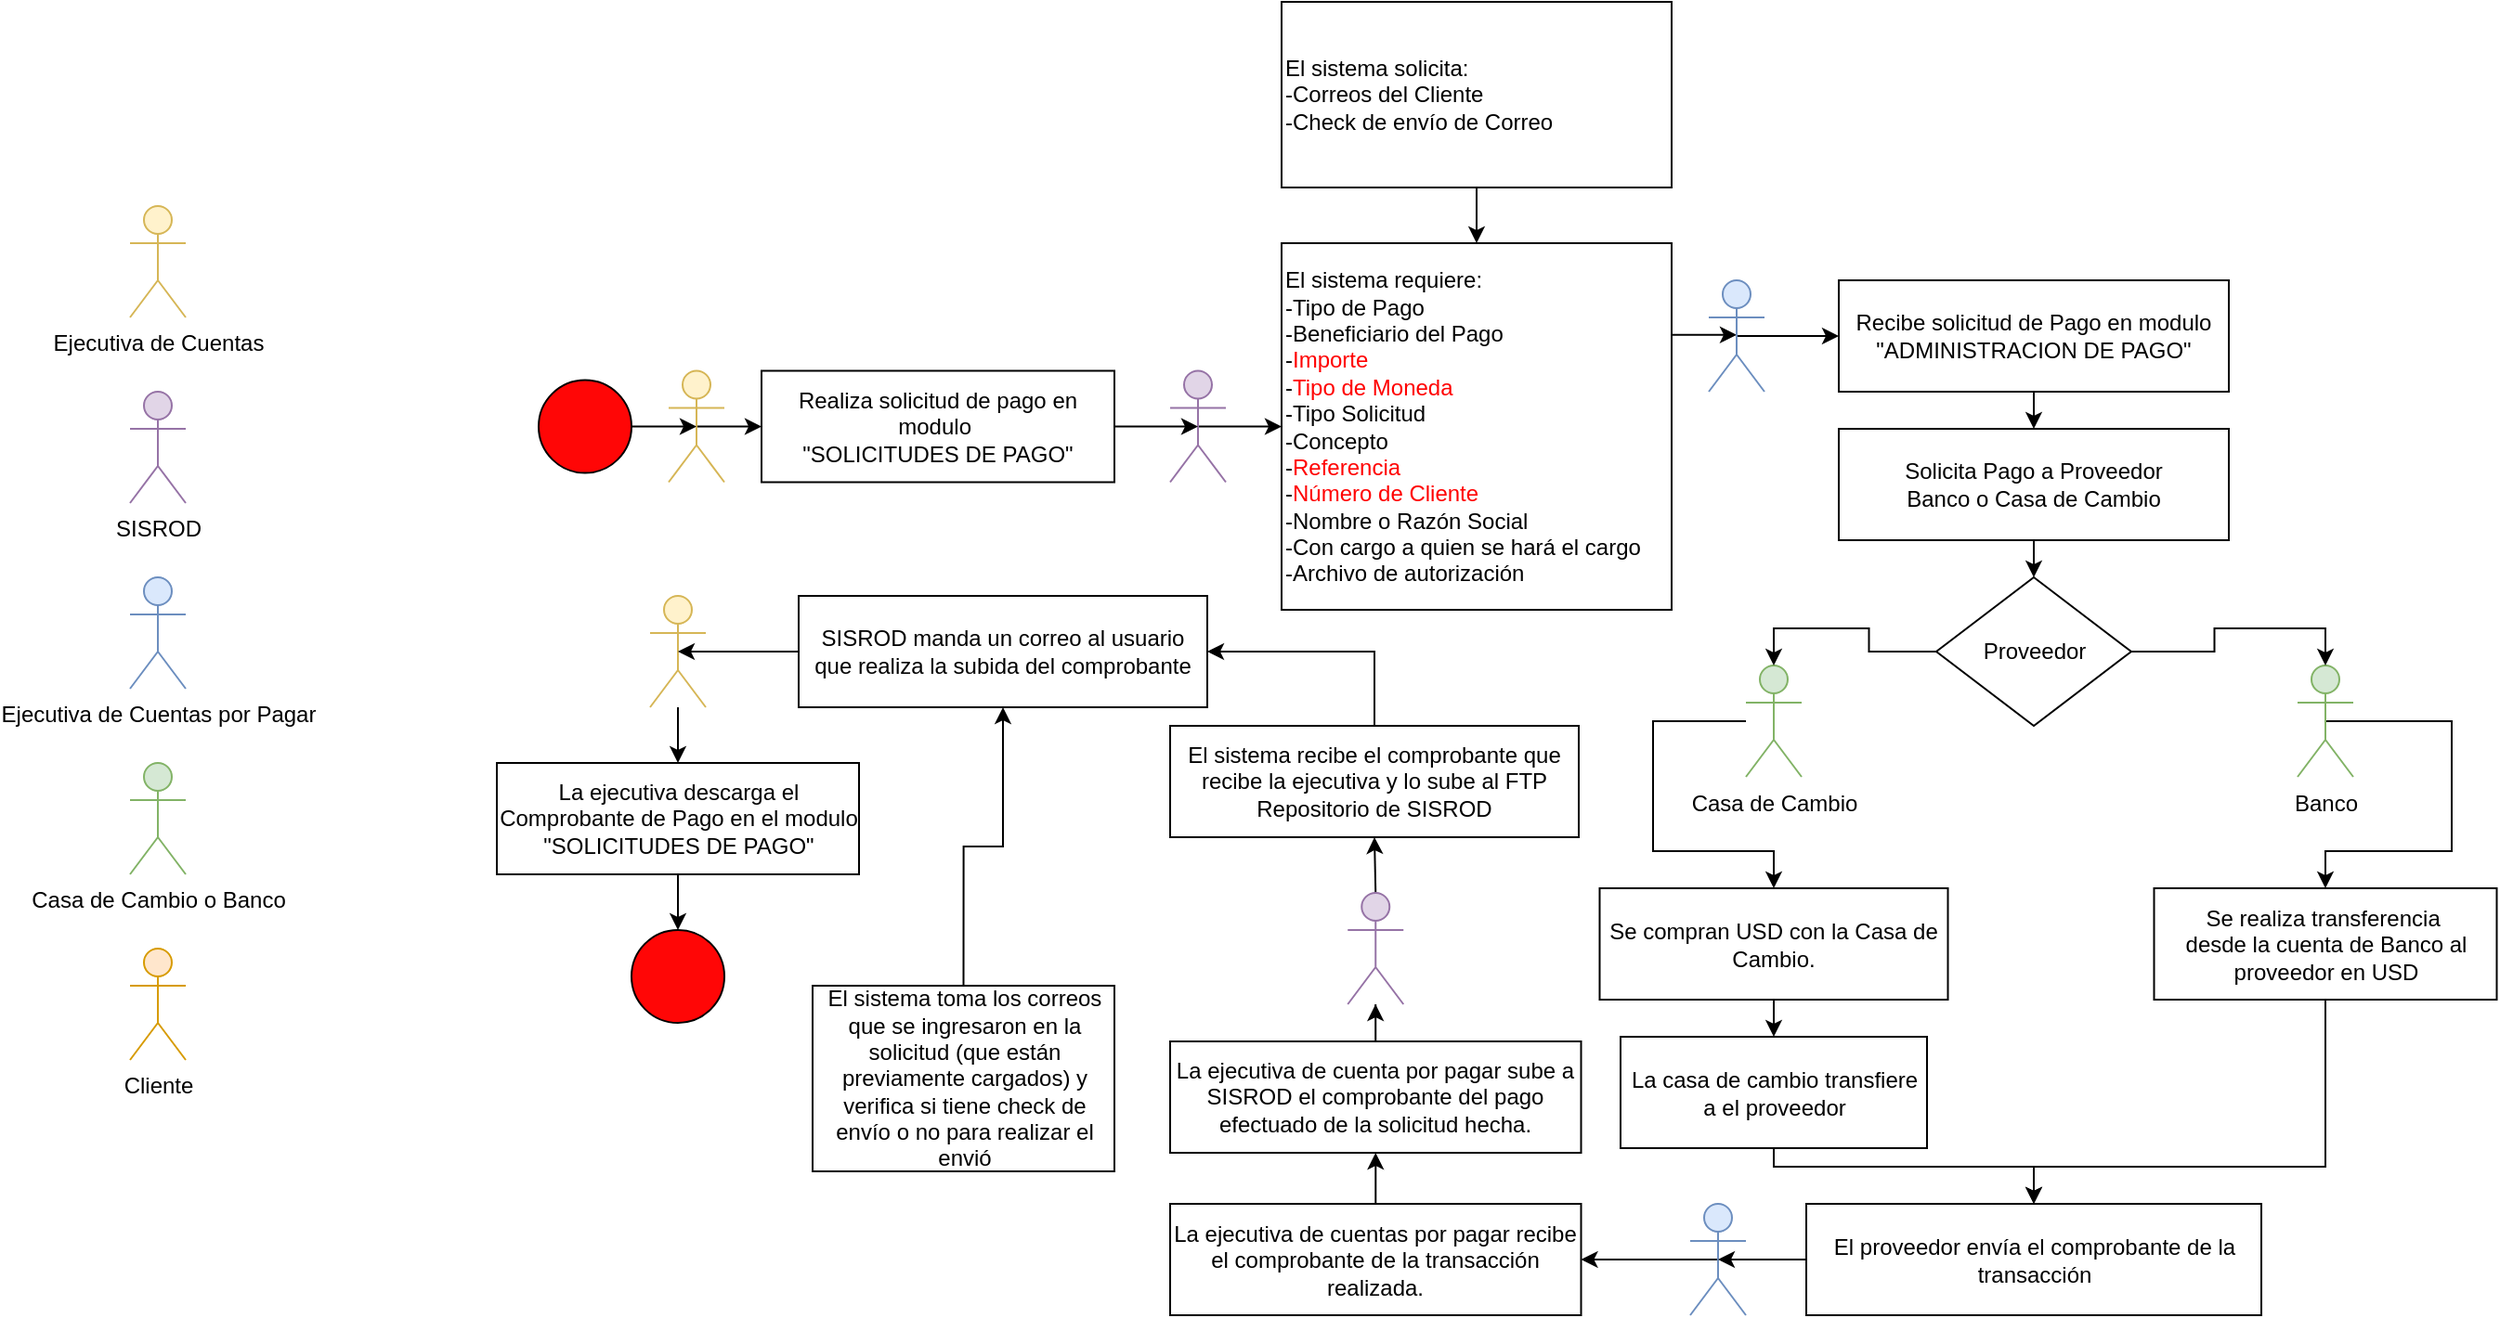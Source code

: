 <mxfile version="28.0.6">
  <diagram name="Página-1" id="fSLntLZWWzskeUeGJDDW">
    <mxGraphModel dx="3080" dy="749" grid="1" gridSize="10" guides="1" tooltips="1" connect="1" arrows="1" fold="1" page="1" pageScale="1" pageWidth="827" pageHeight="1169" math="0" shadow="0">
      <root>
        <mxCell id="0" />
        <mxCell id="1" parent="0" />
        <mxCell id="eKjJmJwSCdcL-WDxgkLK-1" value="" style="ellipse;whiteSpace=wrap;html=1;aspect=fixed;fillColor=#FF0606;" parent="1" vertex="1">
          <mxGeometry x="-1360" y="223.75" width="50" height="50" as="geometry" />
        </mxCell>
        <mxCell id="eKjJmJwSCdcL-WDxgkLK-56" style="edgeStyle=orthogonalEdgeStyle;rounded=0;orthogonalLoop=1;jettySize=auto;html=1;" parent="1" source="eKjJmJwSCdcL-WDxgkLK-2" target="eKjJmJwSCdcL-WDxgkLK-54" edge="1">
          <mxGeometry relative="1" as="geometry" />
        </mxCell>
        <mxCell id="eKjJmJwSCdcL-WDxgkLK-2" value="" style="shape=umlActor;verticalLabelPosition=bottom;verticalAlign=top;html=1;outlineConnect=0;fillColor=#fff2cc;strokeColor=#d6b656;" parent="1" vertex="1">
          <mxGeometry x="-1300" y="340" width="30" height="60" as="geometry" />
        </mxCell>
        <mxCell id="eKjJmJwSCdcL-WDxgkLK-10" style="edgeStyle=orthogonalEdgeStyle;rounded=0;orthogonalLoop=1;jettySize=auto;html=1;exitX=0.5;exitY=0.5;exitDx=0;exitDy=0;exitPerimeter=0;entryX=0;entryY=0.5;entryDx=0;entryDy=0;" parent="1" source="eKjJmJwSCdcL-WDxgkLK-3" target="eKjJmJwSCdcL-WDxgkLK-4" edge="1">
          <mxGeometry relative="1" as="geometry" />
        </mxCell>
        <mxCell id="eKjJmJwSCdcL-WDxgkLK-3" value="" style="shape=umlActor;verticalLabelPosition=bottom;verticalAlign=top;html=1;outlineConnect=0;fillColor=#fff2cc;strokeColor=#d6b656;" parent="1" vertex="1">
          <mxGeometry x="-1290" y="218.75" width="30" height="60" as="geometry" />
        </mxCell>
        <mxCell id="eKjJmJwSCdcL-WDxgkLK-4" value="&lt;div style=&quot;&quot;&gt;Realiza solicitud de pago en modulo&amp;nbsp;&lt;/div&gt;&lt;div style=&quot;&quot;&gt;&quot;SOLICITUDES DE PAGO&quot;&lt;br&gt;&lt;/div&gt;" style="rounded=0;whiteSpace=wrap;html=1;" parent="1" vertex="1">
          <mxGeometry x="-1240" y="218.75" width="190" height="60" as="geometry" />
        </mxCell>
        <mxCell id="eKjJmJwSCdcL-WDxgkLK-5" value="SISROD" style="shape=umlActor;verticalLabelPosition=bottom;verticalAlign=top;html=1;outlineConnect=0;fillColor=#e1d5e7;strokeColor=#9673a6;" parent="1" vertex="1">
          <mxGeometry x="-1580" y="230" width="30" height="60" as="geometry" />
        </mxCell>
        <mxCell id="eKjJmJwSCdcL-WDxgkLK-6" value="Ejecutiva de Cuentas por Pagar" style="shape=umlActor;verticalLabelPosition=bottom;verticalAlign=top;html=1;outlineConnect=0;fillColor=#dae8fc;strokeColor=#6c8ebf;" parent="1" vertex="1">
          <mxGeometry x="-1580" y="330" width="30" height="60" as="geometry" />
        </mxCell>
        <mxCell id="eKjJmJwSCdcL-WDxgkLK-12" style="edgeStyle=orthogonalEdgeStyle;rounded=0;orthogonalLoop=1;jettySize=auto;html=1;exitX=0.5;exitY=0.5;exitDx=0;exitDy=0;exitPerimeter=0;entryX=0;entryY=0.5;entryDx=0;entryDy=0;" parent="1" source="eKjJmJwSCdcL-WDxgkLK-7" target="eKjJmJwSCdcL-WDxgkLK-8" edge="1">
          <mxGeometry relative="1" as="geometry" />
        </mxCell>
        <mxCell id="eKjJmJwSCdcL-WDxgkLK-7" value="" style="shape=umlActor;verticalLabelPosition=bottom;verticalAlign=top;html=1;outlineConnect=0;fillColor=#e1d5e7;strokeColor=#9673a6;" parent="1" vertex="1">
          <mxGeometry x="-1020" y="218.75" width="30" height="60" as="geometry" />
        </mxCell>
        <mxCell id="eKjJmJwSCdcL-WDxgkLK-18" style="edgeStyle=orthogonalEdgeStyle;rounded=0;orthogonalLoop=1;jettySize=auto;html=1;exitX=1;exitY=0.25;exitDx=0;exitDy=0;entryX=0.5;entryY=0.5;entryDx=0;entryDy=0;entryPerimeter=0;" parent="1" source="eKjJmJwSCdcL-WDxgkLK-8" target="eKjJmJwSCdcL-WDxgkLK-15" edge="1">
          <mxGeometry relative="1" as="geometry" />
        </mxCell>
        <mxCell id="eKjJmJwSCdcL-WDxgkLK-8" value="&lt;div style=&quot;&quot;&gt;&lt;span style=&quot;background-color: transparent; color: light-dark(rgb(0, 0, 0), rgb(255, 255, 255));&quot;&gt;El sistema requiere:&lt;/span&gt;&lt;/div&gt;&lt;span style=&quot;background-color: transparent; color: light-dark(rgb(0, 0, 0), rgb(255, 255, 255));&quot;&gt;&lt;div style=&quot;&quot;&gt;&lt;span style=&quot;background-color: transparent; color: light-dark(rgb(0, 0, 0), rgb(255, 255, 255));&quot;&gt;-Tipo de Pago&lt;/span&gt;&lt;/div&gt;&lt;/span&gt;&lt;span style=&quot;background-color: transparent; color: light-dark(rgb(0, 0, 0), rgb(255, 255, 255));&quot;&gt;&lt;div style=&quot;&quot;&gt;&lt;span style=&quot;background-color: transparent; color: light-dark(rgb(0, 0, 0), rgb(255, 255, 255));&quot;&gt;-Beneficiario del Pago&lt;/span&gt;&lt;/div&gt;&lt;/span&gt;&lt;span style=&quot;background-color: transparent; color: light-dark(rgb(0, 0, 0), rgb(255, 255, 255));&quot;&gt;&lt;div style=&quot;&quot;&gt;&lt;span style=&quot;background-color: transparent; color: light-dark(rgb(0, 0, 0), rgb(255, 255, 255));&quot;&gt;-&lt;/span&gt;&lt;font style=&quot;background-color: transparent; color: rgb(255, 0, 0);&quot;&gt;Importe&lt;/font&gt;&lt;/div&gt;&lt;/span&gt;&lt;span style=&quot;background-color: transparent; color: light-dark(rgb(0, 0, 0), rgb(255, 255, 255));&quot;&gt;&lt;div style=&quot;&quot;&gt;&lt;span style=&quot;background-color: transparent; color: light-dark(rgb(0, 0, 0), rgb(255, 255, 255));&quot;&gt;-&lt;/span&gt;&lt;span style=&quot;background-color: transparent; color: light-dark(rgb(0, 0, 0), rgb(255, 255, 255));&quot;&gt;&lt;font style=&quot;color: light-dark(rgb(255, 0, 0), rgb(255, 255, 255));&quot;&gt;Tipo de Moneda&lt;/font&gt;&lt;/span&gt;&lt;/div&gt;&lt;/span&gt;&lt;span style=&quot;color: light-dark(rgb(0, 0, 0), rgb(237, 237, 237)); background-color: transparent;&quot;&gt;&lt;div style=&quot;&quot;&gt;&lt;span style=&quot;background-color: transparent; color: light-dark(rgb(0, 0, 0), rgb(237, 237, 237));&quot;&gt;-Tipo Solicitud&amp;nbsp;&lt;/span&gt;&lt;/div&gt;&lt;/span&gt;&lt;span style=&quot;background-color: transparent; color: light-dark(rgb(0, 0, 0), rgb(255, 255, 255));&quot;&gt;&lt;div style=&quot;&quot;&gt;&lt;span style=&quot;background-color: transparent; color: light-dark(rgb(0, 0, 0), rgb(255, 255, 255));&quot;&gt;-Concepto&lt;/span&gt;&lt;/div&gt;&lt;/span&gt;&lt;span style=&quot;background-color: transparent; color: light-dark(rgb(0, 0, 0), rgb(255, 255, 255));&quot;&gt;&lt;div style=&quot;&quot;&gt;&lt;span style=&quot;background-color: transparent; color: light-dark(rgb(0, 0, 0), rgb(255, 255, 255));&quot;&gt;-&lt;/span&gt;&lt;font style=&quot;background-color: transparent; color: rgb(255, 0, 0);&quot;&gt;Referencia&lt;/font&gt;&lt;/div&gt;&lt;/span&gt;&lt;span style=&quot;background-color: transparent; color: light-dark(rgb(0, 0, 0), rgb(255, 255, 255));&quot;&gt;&lt;div style=&quot;&quot;&gt;&lt;span style=&quot;background-color: transparent; color: light-dark(rgb(0, 0, 0), rgb(255, 255, 255));&quot;&gt;-&lt;/span&gt;&lt;font style=&quot;background-color: transparent; color: light-dark(rgb(255, 0, 0), rgb(237, 237, 237));&quot;&gt;Número de Cliente&lt;/font&gt;&lt;/div&gt;&lt;/span&gt;&lt;span style=&quot;background-color: transparent; color: light-dark(rgb(0, 0, 0), rgb(255, 255, 255));&quot;&gt;&lt;div style=&quot;&quot;&gt;&lt;span style=&quot;background-color: transparent; color: light-dark(rgb(0, 0, 0), rgb(255, 255, 255));&quot;&gt;-&lt;/span&gt;&lt;font style=&quot;background-color: transparent; color: light-dark(rgb(0, 0, 0), rgb(255, 255, 255));&quot;&gt;&lt;font style=&quot;color: light-dark(rgb(0, 0, 0), rgb(237, 237, 237));&quot;&gt;Nombre o Razón Social&lt;/font&gt;&lt;/font&gt;&lt;/div&gt;&lt;/span&gt;&lt;span style=&quot;color: light-dark(rgb(0, 0, 0), rgb(237, 237, 237)); background-color: transparent;&quot;&gt;&lt;div style=&quot;&quot;&gt;&lt;span style=&quot;background-color: transparent; color: light-dark(rgb(0, 0, 0), rgb(237, 237, 237));&quot;&gt;-Con cargo a quien se hará el cargo&lt;/span&gt;&lt;/div&gt;&lt;/span&gt;&lt;div style=&quot;&quot;&gt;-Archivo de autorización&lt;/div&gt;" style="rounded=0;whiteSpace=wrap;html=1;align=left;" parent="1" vertex="1">
          <mxGeometry x="-960" y="150" width="210" height="197.5" as="geometry" />
        </mxCell>
        <mxCell id="eKjJmJwSCdcL-WDxgkLK-9" style="edgeStyle=orthogonalEdgeStyle;rounded=0;orthogonalLoop=1;jettySize=auto;html=1;exitX=1;exitY=0.5;exitDx=0;exitDy=0;entryX=0.5;entryY=0.5;entryDx=0;entryDy=0;entryPerimeter=0;" parent="1" source="eKjJmJwSCdcL-WDxgkLK-1" target="eKjJmJwSCdcL-WDxgkLK-3" edge="1">
          <mxGeometry relative="1" as="geometry" />
        </mxCell>
        <mxCell id="eKjJmJwSCdcL-WDxgkLK-11" style="edgeStyle=orthogonalEdgeStyle;rounded=0;orthogonalLoop=1;jettySize=auto;html=1;exitX=1;exitY=0.5;exitDx=0;exitDy=0;entryX=0.5;entryY=0.5;entryDx=0;entryDy=0;entryPerimeter=0;" parent="1" source="eKjJmJwSCdcL-WDxgkLK-4" target="eKjJmJwSCdcL-WDxgkLK-7" edge="1">
          <mxGeometry relative="1" as="geometry" />
        </mxCell>
        <mxCell id="eKjJmJwSCdcL-WDxgkLK-13" value="Casa de Cambio o Banco" style="shape=umlActor;verticalLabelPosition=bottom;verticalAlign=top;html=1;outlineConnect=0;fillColor=#d5e8d4;strokeColor=#82b366;" parent="1" vertex="1">
          <mxGeometry x="-1580" y="430" width="30" height="60" as="geometry" />
        </mxCell>
        <mxCell id="eKjJmJwSCdcL-WDxgkLK-14" value="Cliente" style="shape=umlActor;verticalLabelPosition=bottom;verticalAlign=top;html=1;outlineConnect=0;fillColor=#ffe6cc;strokeColor=#d79b00;" parent="1" vertex="1">
          <mxGeometry x="-1580" y="530" width="30" height="60" as="geometry" />
        </mxCell>
        <mxCell id="eKjJmJwSCdcL-WDxgkLK-20" style="edgeStyle=orthogonalEdgeStyle;rounded=0;orthogonalLoop=1;jettySize=auto;html=1;exitX=0.5;exitY=0.5;exitDx=0;exitDy=0;exitPerimeter=0;" parent="1" source="eKjJmJwSCdcL-WDxgkLK-15" target="eKjJmJwSCdcL-WDxgkLK-19" edge="1">
          <mxGeometry relative="1" as="geometry" />
        </mxCell>
        <mxCell id="eKjJmJwSCdcL-WDxgkLK-15" value="" style="shape=umlActor;verticalLabelPosition=bottom;verticalAlign=top;html=1;outlineConnect=0;fillColor=#dae8fc;strokeColor=#6c8ebf;" parent="1" vertex="1">
          <mxGeometry x="-730" y="170" width="30" height="60" as="geometry" />
        </mxCell>
        <mxCell id="eKjJmJwSCdcL-WDxgkLK-23" style="edgeStyle=orthogonalEdgeStyle;rounded=0;orthogonalLoop=1;jettySize=auto;html=1;exitX=0.5;exitY=1;exitDx=0;exitDy=0;entryX=0.5;entryY=0;entryDx=0;entryDy=0;" parent="1" source="eKjJmJwSCdcL-WDxgkLK-19" target="eKjJmJwSCdcL-WDxgkLK-22" edge="1">
          <mxGeometry relative="1" as="geometry" />
        </mxCell>
        <mxCell id="eKjJmJwSCdcL-WDxgkLK-19" value="&lt;div&gt;Recibe solicitud de Pago en modulo &quot;ADMINISTRACION DE PAGO&quot;&lt;/div&gt;" style="rounded=0;whiteSpace=wrap;html=1;" parent="1" vertex="1">
          <mxGeometry x="-660" y="170" width="210" height="60" as="geometry" />
        </mxCell>
        <mxCell id="eKjJmJwSCdcL-WDxgkLK-21" value="Proveedor" style="rhombus;whiteSpace=wrap;html=1;" parent="1" vertex="1">
          <mxGeometry x="-607.5" y="330" width="105" height="80" as="geometry" />
        </mxCell>
        <mxCell id="eKjJmJwSCdcL-WDxgkLK-26" style="edgeStyle=orthogonalEdgeStyle;rounded=0;orthogonalLoop=1;jettySize=auto;html=1;exitX=0.5;exitY=1;exitDx=0;exitDy=0;entryX=0.5;entryY=0;entryDx=0;entryDy=0;" parent="1" source="eKjJmJwSCdcL-WDxgkLK-22" target="eKjJmJwSCdcL-WDxgkLK-21" edge="1">
          <mxGeometry relative="1" as="geometry" />
        </mxCell>
        <mxCell id="eKjJmJwSCdcL-WDxgkLK-22" value="Solicita Pago a Proveedor&lt;br&gt;Banco o Casa de Cambio" style="rounded=0;whiteSpace=wrap;html=1;" parent="1" vertex="1">
          <mxGeometry x="-660" y="250" width="210" height="60" as="geometry" />
        </mxCell>
        <mxCell id="eKjJmJwSCdcL-WDxgkLK-35" value="" style="edgeStyle=orthogonalEdgeStyle;rounded=0;orthogonalLoop=1;jettySize=auto;html=1;entryX=0.5;entryY=0;entryDx=0;entryDy=0;" parent="1" target="eKjJmJwSCdcL-WDxgkLK-29" edge="1">
          <mxGeometry relative="1" as="geometry">
            <mxPoint x="-710" y="407.5" as="sourcePoint" />
            <mxPoint x="-690" y="477.5" as="targetPoint" />
            <Array as="points">
              <mxPoint x="-760" y="407.5" />
              <mxPoint x="-760" y="477.5" />
              <mxPoint x="-695" y="477.5" />
            </Array>
          </mxGeometry>
        </mxCell>
        <mxCell id="eKjJmJwSCdcL-WDxgkLK-24" value="Casa de Cambio" style="shape=umlActor;verticalLabelPosition=bottom;verticalAlign=top;html=1;outlineConnect=0;fillColor=#d5e8d4;strokeColor=#82b366;" parent="1" vertex="1">
          <mxGeometry x="-710" y="377.5" width="30" height="60" as="geometry" />
        </mxCell>
        <mxCell id="eKjJmJwSCdcL-WDxgkLK-37" style="edgeStyle=orthogonalEdgeStyle;rounded=0;orthogonalLoop=1;jettySize=auto;html=1;exitX=0.5;exitY=0.5;exitDx=0;exitDy=0;exitPerimeter=0;entryX=0.5;entryY=0;entryDx=0;entryDy=0;" parent="1" source="eKjJmJwSCdcL-WDxgkLK-25" target="eKjJmJwSCdcL-WDxgkLK-36" edge="1">
          <mxGeometry relative="1" as="geometry">
            <Array as="points">
              <mxPoint x="-330" y="407.5" />
              <mxPoint x="-330" y="477.5" />
              <mxPoint x="-398" y="477.5" />
            </Array>
          </mxGeometry>
        </mxCell>
        <mxCell id="eKjJmJwSCdcL-WDxgkLK-25" value="Banco" style="shape=umlActor;verticalLabelPosition=bottom;verticalAlign=top;html=1;outlineConnect=0;fillColor=#d5e8d4;strokeColor=#82b366;" parent="1" vertex="1">
          <mxGeometry x="-413" y="377.5" width="30" height="60" as="geometry" />
        </mxCell>
        <mxCell id="eKjJmJwSCdcL-WDxgkLK-27" style="edgeStyle=orthogonalEdgeStyle;rounded=0;orthogonalLoop=1;jettySize=auto;html=1;exitX=0;exitY=0.5;exitDx=0;exitDy=0;entryX=0.5;entryY=0;entryDx=0;entryDy=0;entryPerimeter=0;" parent="1" source="eKjJmJwSCdcL-WDxgkLK-21" target="eKjJmJwSCdcL-WDxgkLK-24" edge="1">
          <mxGeometry relative="1" as="geometry" />
        </mxCell>
        <mxCell id="eKjJmJwSCdcL-WDxgkLK-28" style="edgeStyle=orthogonalEdgeStyle;rounded=0;orthogonalLoop=1;jettySize=auto;html=1;exitX=1;exitY=0.5;exitDx=0;exitDy=0;entryX=0.5;entryY=0;entryDx=0;entryDy=0;entryPerimeter=0;" parent="1" source="eKjJmJwSCdcL-WDxgkLK-21" target="eKjJmJwSCdcL-WDxgkLK-25" edge="1">
          <mxGeometry relative="1" as="geometry" />
        </mxCell>
        <mxCell id="eKjJmJwSCdcL-WDxgkLK-34" style="edgeStyle=orthogonalEdgeStyle;rounded=0;orthogonalLoop=1;jettySize=auto;html=1;exitX=0.5;exitY=1;exitDx=0;exitDy=0;entryX=0.5;entryY=0;entryDx=0;entryDy=0;" parent="1" source="eKjJmJwSCdcL-WDxgkLK-29" target="eKjJmJwSCdcL-WDxgkLK-31" edge="1">
          <mxGeometry relative="1" as="geometry" />
        </mxCell>
        <mxCell id="eKjJmJwSCdcL-WDxgkLK-29" value="Se compran USD con la Casa de Cambio." style="rounded=0;whiteSpace=wrap;html=1;" parent="1" vertex="1">
          <mxGeometry x="-788.75" y="497.5" width="187.5" height="60" as="geometry" />
        </mxCell>
        <mxCell id="eKjJmJwSCdcL-WDxgkLK-39" style="edgeStyle=orthogonalEdgeStyle;rounded=0;orthogonalLoop=1;jettySize=auto;html=1;exitX=0.5;exitY=1;exitDx=0;exitDy=0;entryX=0.5;entryY=0;entryDx=0;entryDy=0;" parent="1" source="eKjJmJwSCdcL-WDxgkLK-31" target="eKjJmJwSCdcL-WDxgkLK-38" edge="1">
          <mxGeometry relative="1" as="geometry">
            <Array as="points">
              <mxPoint x="-695" y="647.5" />
              <mxPoint x="-555" y="647.5" />
            </Array>
          </mxGeometry>
        </mxCell>
        <mxCell id="eKjJmJwSCdcL-WDxgkLK-31" value="La casa de cambio transfiere a el proveedor" style="rounded=0;whiteSpace=wrap;html=1;" parent="1" vertex="1">
          <mxGeometry x="-777.5" y="577.5" width="165" height="60" as="geometry" />
        </mxCell>
        <mxCell id="eKjJmJwSCdcL-WDxgkLK-40" style="edgeStyle=orthogonalEdgeStyle;rounded=0;orthogonalLoop=1;jettySize=auto;html=1;exitX=0.5;exitY=1;exitDx=0;exitDy=0;entryX=0.5;entryY=0;entryDx=0;entryDy=0;" parent="1" target="eKjJmJwSCdcL-WDxgkLK-38" edge="1">
          <mxGeometry relative="1" as="geometry">
            <mxPoint x="-398" y="527.5" as="sourcePoint" />
            <mxPoint x="-530" y="657.5" as="targetPoint" />
            <Array as="points">
              <mxPoint x="-398" y="647.5" />
              <mxPoint x="-555" y="647.5" />
            </Array>
          </mxGeometry>
        </mxCell>
        <mxCell id="eKjJmJwSCdcL-WDxgkLK-36" value="Se realiza transferencia&amp;nbsp;&lt;div&gt;desde la cuenta de Banco al proveedor en USD&lt;/div&gt;" style="rounded=0;whiteSpace=wrap;html=1;" parent="1" vertex="1">
          <mxGeometry x="-490.25" y="497.5" width="184.5" height="60" as="geometry" />
        </mxCell>
        <mxCell id="eKjJmJwSCdcL-WDxgkLK-38" value="El proveedor envía el comprobante de la transacción" style="rounded=0;whiteSpace=wrap;html=1;" parent="1" vertex="1">
          <mxGeometry x="-677.5" y="667.5" width="245" height="60" as="geometry" />
        </mxCell>
        <mxCell id="eKjJmJwSCdcL-WDxgkLK-44" style="edgeStyle=orthogonalEdgeStyle;rounded=0;orthogonalLoop=1;jettySize=auto;html=1;exitX=0.5;exitY=0.5;exitDx=0;exitDy=0;exitPerimeter=0;entryX=1;entryY=0.5;entryDx=0;entryDy=0;" parent="1" source="eKjJmJwSCdcL-WDxgkLK-41" target="eKjJmJwSCdcL-WDxgkLK-43" edge="1">
          <mxGeometry relative="1" as="geometry" />
        </mxCell>
        <mxCell id="eKjJmJwSCdcL-WDxgkLK-41" value="" style="shape=umlActor;verticalLabelPosition=bottom;verticalAlign=top;html=1;outlineConnect=0;fillColor=#dae8fc;strokeColor=#6c8ebf;" parent="1" vertex="1">
          <mxGeometry x="-740" y="667.5" width="30" height="60" as="geometry" />
        </mxCell>
        <mxCell id="eKjJmJwSCdcL-WDxgkLK-42" style="edgeStyle=orthogonalEdgeStyle;rounded=0;orthogonalLoop=1;jettySize=auto;html=1;exitX=0;exitY=0.5;exitDx=0;exitDy=0;entryX=0.5;entryY=0.5;entryDx=0;entryDy=0;entryPerimeter=0;" parent="1" source="eKjJmJwSCdcL-WDxgkLK-38" target="eKjJmJwSCdcL-WDxgkLK-41" edge="1">
          <mxGeometry relative="1" as="geometry" />
        </mxCell>
        <mxCell id="eKjJmJwSCdcL-WDxgkLK-46" style="edgeStyle=orthogonalEdgeStyle;rounded=0;orthogonalLoop=1;jettySize=auto;html=1;entryX=0.5;entryY=1;entryDx=0;entryDy=0;" parent="1" source="eKjJmJwSCdcL-WDxgkLK-43" target="eKjJmJwSCdcL-WDxgkLK-45" edge="1">
          <mxGeometry relative="1" as="geometry" />
        </mxCell>
        <mxCell id="eKjJmJwSCdcL-WDxgkLK-43" value="La ejecutiva de cuentas por pagar recibe el comprobante de la transacción realizada." style="rounded=0;whiteSpace=wrap;html=1;" parent="1" vertex="1">
          <mxGeometry x="-1020" y="667.5" width="221.25" height="60" as="geometry" />
        </mxCell>
        <mxCell id="eKjJmJwSCdcL-WDxgkLK-48" style="edgeStyle=orthogonalEdgeStyle;rounded=0;orthogonalLoop=1;jettySize=auto;html=1;exitX=0.5;exitY=0;exitDx=0;exitDy=0;" parent="1" source="eKjJmJwSCdcL-WDxgkLK-45" target="eKjJmJwSCdcL-WDxgkLK-47" edge="1">
          <mxGeometry relative="1" as="geometry" />
        </mxCell>
        <mxCell id="eKjJmJwSCdcL-WDxgkLK-45" value="La ejecutiva de cuenta por pagar sube a SISROD el comprobante del pago efectuado de la solicitud hecha." style="rounded=0;whiteSpace=wrap;html=1;" parent="1" vertex="1">
          <mxGeometry x="-1020" y="580" width="221.25" height="60" as="geometry" />
        </mxCell>
        <mxCell id="eKjJmJwSCdcL-WDxgkLK-50" style="edgeStyle=orthogonalEdgeStyle;rounded=0;orthogonalLoop=1;jettySize=auto;html=1;exitX=0.5;exitY=0;exitDx=0;exitDy=0;exitPerimeter=0;entryX=0.5;entryY=1;entryDx=0;entryDy=0;" parent="1" source="eKjJmJwSCdcL-WDxgkLK-47" target="eKjJmJwSCdcL-WDxgkLK-49" edge="1">
          <mxGeometry relative="1" as="geometry" />
        </mxCell>
        <mxCell id="eKjJmJwSCdcL-WDxgkLK-47" value="" style="shape=umlActor;verticalLabelPosition=bottom;verticalAlign=top;html=1;outlineConnect=0;fillColor=#e1d5e7;strokeColor=#9673a6;" parent="1" vertex="1">
          <mxGeometry x="-924.37" y="500" width="30" height="60" as="geometry" />
        </mxCell>
        <mxCell id="eKjJmJwSCdcL-WDxgkLK-52" style="edgeStyle=orthogonalEdgeStyle;rounded=0;orthogonalLoop=1;jettySize=auto;html=1;exitX=0.5;exitY=0;exitDx=0;exitDy=0;entryX=1;entryY=0.5;entryDx=0;entryDy=0;" parent="1" source="eKjJmJwSCdcL-WDxgkLK-49" target="eKjJmJwSCdcL-WDxgkLK-51" edge="1">
          <mxGeometry relative="1" as="geometry" />
        </mxCell>
        <mxCell id="eKjJmJwSCdcL-WDxgkLK-49" value="El sistema recibe el comprobante que recibe la ejecutiva y lo sube al FTP Repositorio de SISROD" style="rounded=0;whiteSpace=wrap;html=1;" parent="1" vertex="1">
          <mxGeometry x="-1020" y="410" width="220" height="60" as="geometry" />
        </mxCell>
        <mxCell id="eKjJmJwSCdcL-WDxgkLK-51" value="SISROD manda un correo al usuario que realiza la subida del comprobante" style="rounded=0;whiteSpace=wrap;html=1;" parent="1" vertex="1">
          <mxGeometry x="-1220" y="340" width="220" height="60" as="geometry" />
        </mxCell>
        <mxCell id="eKjJmJwSCdcL-WDxgkLK-53" style="edgeStyle=orthogonalEdgeStyle;rounded=0;orthogonalLoop=1;jettySize=auto;html=1;exitX=0;exitY=0.5;exitDx=0;exitDy=0;entryX=0.5;entryY=0.5;entryDx=0;entryDy=0;entryPerimeter=0;" parent="1" source="eKjJmJwSCdcL-WDxgkLK-51" target="eKjJmJwSCdcL-WDxgkLK-2" edge="1">
          <mxGeometry relative="1" as="geometry" />
        </mxCell>
        <mxCell id="HLJv-jo_wzvczRMSElym-1" style="edgeStyle=orthogonalEdgeStyle;rounded=0;orthogonalLoop=1;jettySize=auto;html=1;exitX=0.5;exitY=1;exitDx=0;exitDy=0;entryX=0.5;entryY=0;entryDx=0;entryDy=0;" edge="1" parent="1" source="eKjJmJwSCdcL-WDxgkLK-54" target="HLJv-jo_wzvczRMSElym-2">
          <mxGeometry relative="1" as="geometry">
            <mxPoint x="-1285" y="550" as="targetPoint" />
          </mxGeometry>
        </mxCell>
        <mxCell id="eKjJmJwSCdcL-WDxgkLK-54" value="La ejecutiva descarga el Comprobante de Pago en el modulo &quot;SOLICITUDES DE PAGO&quot;" style="rounded=0;whiteSpace=wrap;html=1;" parent="1" vertex="1">
          <mxGeometry x="-1382.5" y="430" width="195" height="60" as="geometry" />
        </mxCell>
        <mxCell id="eKjJmJwSCdcL-WDxgkLK-55" value="Ejecutiva de Cuentas" style="shape=umlActor;verticalLabelPosition=bottom;verticalAlign=top;html=1;outlineConnect=0;fillColor=#fff2cc;strokeColor=#d6b656;" parent="1" vertex="1">
          <mxGeometry x="-1580" y="130" width="30" height="60" as="geometry" />
        </mxCell>
        <mxCell id="HLJv-jo_wzvczRMSElym-2" value="" style="ellipse;whiteSpace=wrap;html=1;aspect=fixed;fillColor=#FF0606;" vertex="1" parent="1">
          <mxGeometry x="-1310" y="520" width="50" height="50" as="geometry" />
        </mxCell>
        <mxCell id="HLJv-jo_wzvczRMSElym-4" style="edgeStyle=orthogonalEdgeStyle;rounded=0;orthogonalLoop=1;jettySize=auto;html=1;exitX=0.5;exitY=1;exitDx=0;exitDy=0;entryX=0.5;entryY=0;entryDx=0;entryDy=0;" edge="1" parent="1" source="HLJv-jo_wzvczRMSElym-3" target="eKjJmJwSCdcL-WDxgkLK-8">
          <mxGeometry relative="1" as="geometry" />
        </mxCell>
        <mxCell id="HLJv-jo_wzvczRMSElym-3" value="El sistema solicita:&lt;br&gt;-Correos del Cliente&lt;div&gt;-Check de envío de Correo&lt;/div&gt;" style="rounded=0;whiteSpace=wrap;html=1;align=left;" vertex="1" parent="1">
          <mxGeometry x="-960" y="20" width="210" height="100" as="geometry" />
        </mxCell>
        <mxCell id="HLJv-jo_wzvczRMSElym-7" style="edgeStyle=orthogonalEdgeStyle;rounded=0;orthogonalLoop=1;jettySize=auto;html=1;exitX=0.5;exitY=0;exitDx=0;exitDy=0;entryX=0.5;entryY=1;entryDx=0;entryDy=0;" edge="1" parent="1" source="HLJv-jo_wzvczRMSElym-6" target="eKjJmJwSCdcL-WDxgkLK-51">
          <mxGeometry relative="1" as="geometry" />
        </mxCell>
        <mxCell id="HLJv-jo_wzvczRMSElym-6" value="El sistema toma los correos que se ingresaron en la solicitud (que están previamente cargados) y verifica si tiene check de envío o no para realizar el envió" style="rounded=0;whiteSpace=wrap;html=1;align=center;" vertex="1" parent="1">
          <mxGeometry x="-1212.5" y="550" width="162.5" height="100" as="geometry" />
        </mxCell>
      </root>
    </mxGraphModel>
  </diagram>
</mxfile>
